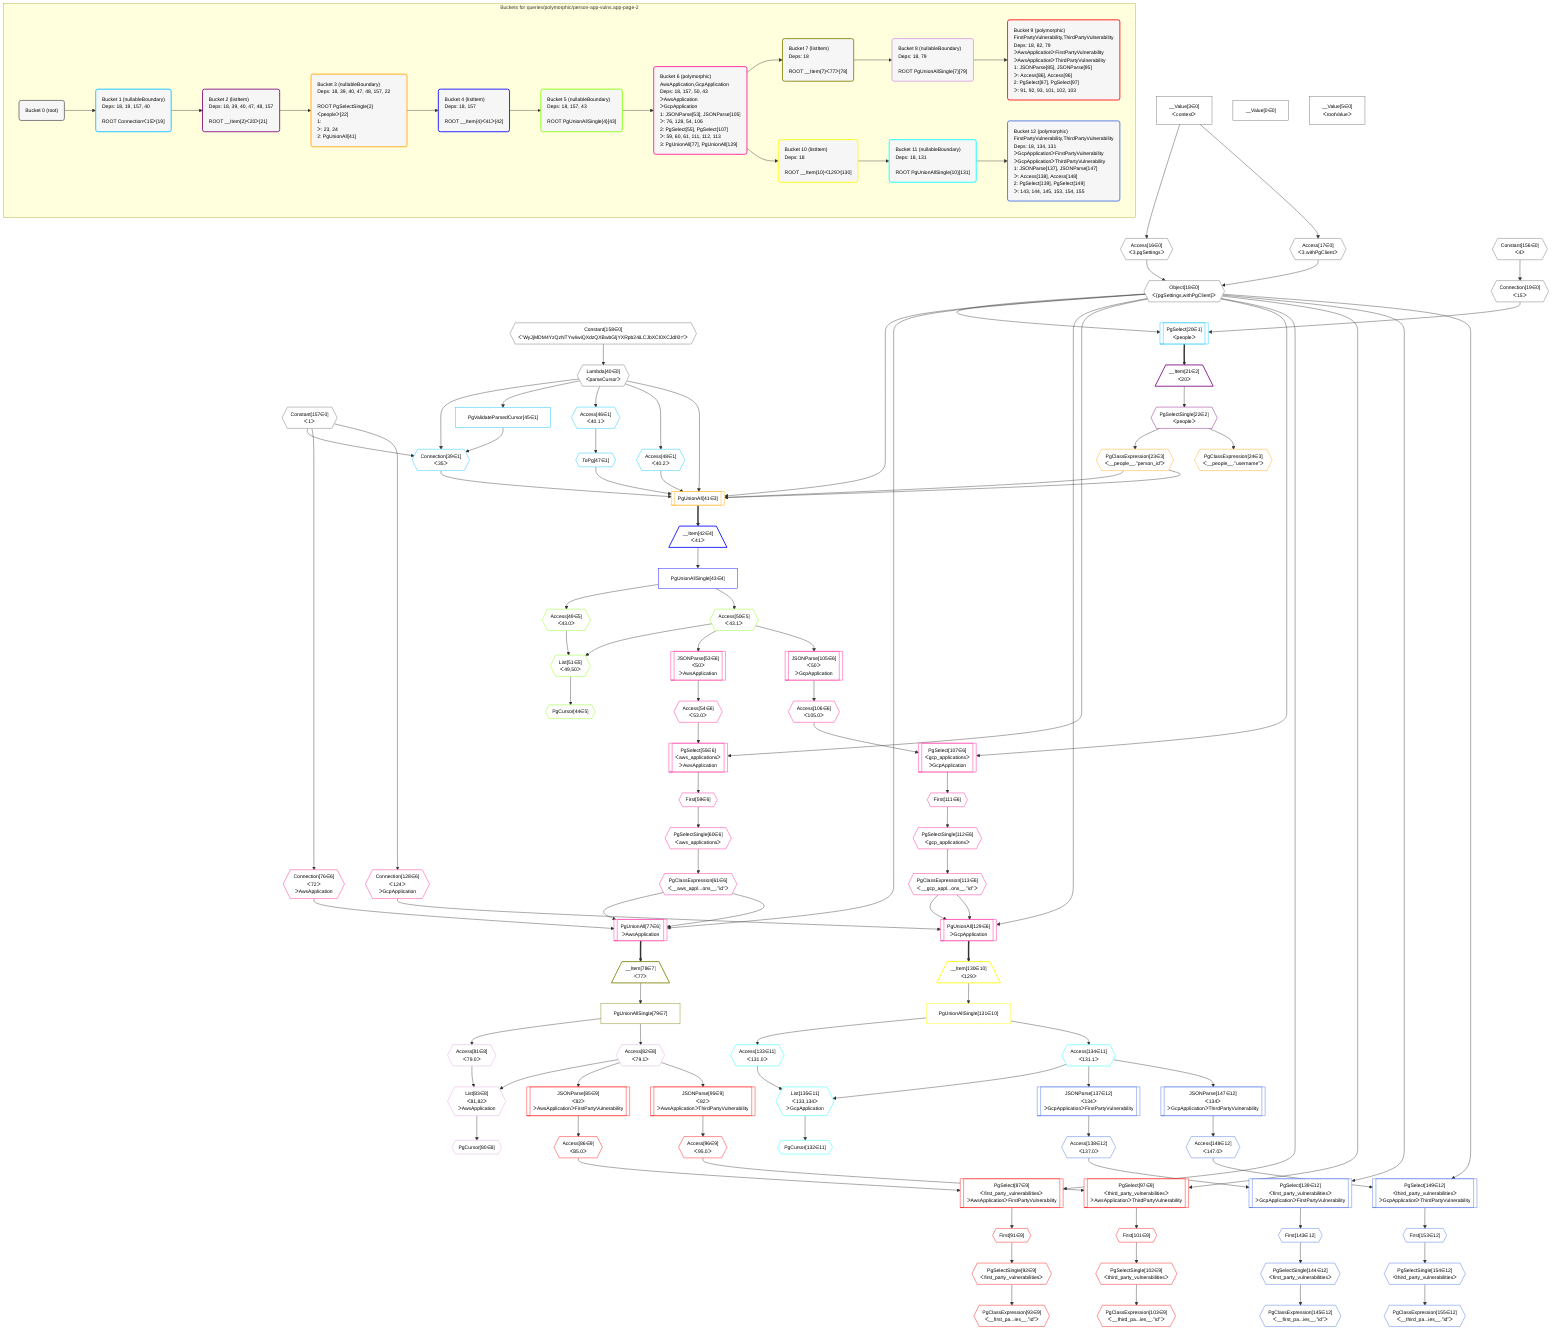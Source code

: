 %%{init: {'themeVariables': { 'fontSize': '12px'}}}%%
graph TD
    classDef path fill:#eee,stroke:#000,color:#000
    classDef plan fill:#fff,stroke-width:1px,color:#000
    classDef itemplan fill:#fff,stroke-width:2px,color:#000
    classDef unbatchedplan fill:#dff,stroke-width:1px,color:#000
    classDef sideeffectplan fill:#fcc,stroke-width:2px,color:#000
    classDef bucket fill:#f6f6f6,color:#000,stroke-width:2px,text-align:left


    %% plan dependencies
    Object18{{"Object[18∈0]<br />ᐸ{pgSettings,withPgClient}ᐳ"}}:::plan
    Access16{{"Access[16∈0]<br />ᐸ3.pgSettingsᐳ"}}:::plan
    Access17{{"Access[17∈0]<br />ᐸ3.withPgClientᐳ"}}:::plan
    Access16 & Access17 --> Object18
    __Value3["__Value[3∈0]<br />ᐸcontextᐳ"]:::plan
    __Value3 --> Access16
    __Value3 --> Access17
    Connection19{{"Connection[19∈0]<br />ᐸ15ᐳ"}}:::plan
    Constant156{{"Constant[156∈0]<br />ᐸ4ᐳ"}}:::plan
    Constant156 --> Connection19
    Lambda40{{"Lambda[40∈0]<br />ᐸparseCursorᐳ"}}:::plan
    Constant158{{"Constant[158∈0]<br />ᐸ'WyJjMDM4YzQzNTYwIiwiQXdzQXBwbGljYXRpb24iLCJbXCI0XCJdIl0='ᐳ"}}:::plan
    Constant158 --> Lambda40
    __Value0["__Value[0∈0]"]:::plan
    __Value5["__Value[5∈0]<br />ᐸrootValueᐳ"]:::plan
    Constant157{{"Constant[157∈0]<br />ᐸ1ᐳ"}}:::plan
    Connection39{{"Connection[39∈1]<br />ᐸ35ᐳ"}}:::plan
    PgValidateParsedCursor45["PgValidateParsedCursor[45∈1]"]:::plan
    Constant157 & Lambda40 & PgValidateParsedCursor45 --> Connection39
    PgSelect20[["PgSelect[20∈1]<br />ᐸpeopleᐳ"]]:::plan
    Object18 & Connection19 --> PgSelect20
    Lambda40 --> PgValidateParsedCursor45
    Access46{{"Access[46∈1]<br />ᐸ40.1ᐳ"}}:::plan
    Lambda40 --> Access46
    ToPg47{{"ToPg[47∈1]"}}:::plan
    Access46 --> ToPg47
    Access48{{"Access[48∈1]<br />ᐸ40.2ᐳ"}}:::plan
    Lambda40 --> Access48
    __Item21[/"__Item[21∈2]<br />ᐸ20ᐳ"\]:::itemplan
    PgSelect20 ==> __Item21
    PgSelectSingle22{{"PgSelectSingle[22∈2]<br />ᐸpeopleᐳ"}}:::plan
    __Item21 --> PgSelectSingle22
    PgUnionAll41[["PgUnionAll[41∈3]"]]:::plan
    PgClassExpression23{{"PgClassExpression[23∈3]<br />ᐸ__people__.”person_id”ᐳ"}}:::plan
    Object18 & PgClassExpression23 & PgClassExpression23 & Connection39 & Lambda40 & ToPg47 & Access48 --> PgUnionAll41
    PgSelectSingle22 --> PgClassExpression23
    PgClassExpression24{{"PgClassExpression[24∈3]<br />ᐸ__people__.”username”ᐳ"}}:::plan
    PgSelectSingle22 --> PgClassExpression24
    __Item42[/"__Item[42∈4]<br />ᐸ41ᐳ"\]:::itemplan
    PgUnionAll41 ==> __Item42
    PgUnionAllSingle43["PgUnionAllSingle[43∈4]"]:::plan
    __Item42 --> PgUnionAllSingle43
    List51{{"List[51∈5]<br />ᐸ49,50ᐳ"}}:::plan
    Access49{{"Access[49∈5]<br />ᐸ43.0ᐳ"}}:::plan
    Access50{{"Access[50∈5]<br />ᐸ43.1ᐳ"}}:::plan
    Access49 & Access50 --> List51
    PgCursor44{{"PgCursor[44∈5]"}}:::plan
    List51 --> PgCursor44
    PgUnionAllSingle43 --> Access49
    PgUnionAllSingle43 --> Access50
    PgUnionAll77[["PgUnionAll[77∈6]<br />ᐳAwsApplication"]]:::plan
    PgClassExpression61{{"PgClassExpression[61∈6]<br />ᐸ__aws_appl...ons__.”id”ᐳ"}}:::plan
    Connection76{{"Connection[76∈6]<br />ᐸ72ᐳ<br />ᐳAwsApplication"}}:::plan
    Object18 & PgClassExpression61 & PgClassExpression61 & Connection76 --> PgUnionAll77
    PgUnionAll129[["PgUnionAll[129∈6]<br />ᐳGcpApplication"]]:::plan
    PgClassExpression113{{"PgClassExpression[113∈6]<br />ᐸ__gcp_appl...ons__.”id”ᐳ"}}:::plan
    Connection128{{"Connection[128∈6]<br />ᐸ124ᐳ<br />ᐳGcpApplication"}}:::plan
    Object18 & PgClassExpression113 & PgClassExpression113 & Connection128 --> PgUnionAll129
    PgSelect55[["PgSelect[55∈6]<br />ᐸaws_applicationsᐳ<br />ᐳAwsApplication"]]:::plan
    Access54{{"Access[54∈6]<br />ᐸ53.0ᐳ"}}:::plan
    Object18 & Access54 --> PgSelect55
    PgSelect107[["PgSelect[107∈6]<br />ᐸgcp_applicationsᐳ<br />ᐳGcpApplication"]]:::plan
    Access106{{"Access[106∈6]<br />ᐸ105.0ᐳ"}}:::plan
    Object18 & Access106 --> PgSelect107
    JSONParse53[["JSONParse[53∈6]<br />ᐸ50ᐳ<br />ᐳAwsApplication"]]:::plan
    Access50 --> JSONParse53
    JSONParse53 --> Access54
    First59{{"First[59∈6]"}}:::plan
    PgSelect55 --> First59
    PgSelectSingle60{{"PgSelectSingle[60∈6]<br />ᐸaws_applicationsᐳ"}}:::plan
    First59 --> PgSelectSingle60
    PgSelectSingle60 --> PgClassExpression61
    Constant157 --> Connection76
    JSONParse105[["JSONParse[105∈6]<br />ᐸ50ᐳ<br />ᐳGcpApplication"]]:::plan
    Access50 --> JSONParse105
    JSONParse105 --> Access106
    First111{{"First[111∈6]"}}:::plan
    PgSelect107 --> First111
    PgSelectSingle112{{"PgSelectSingle[112∈6]<br />ᐸgcp_applicationsᐳ"}}:::plan
    First111 --> PgSelectSingle112
    PgSelectSingle112 --> PgClassExpression113
    Constant157 --> Connection128
    __Item78[/"__Item[78∈7]<br />ᐸ77ᐳ"\]:::itemplan
    PgUnionAll77 ==> __Item78
    PgUnionAllSingle79["PgUnionAllSingle[79∈7]"]:::plan
    __Item78 --> PgUnionAllSingle79
    List83{{"List[83∈8]<br />ᐸ81,82ᐳ<br />ᐳAwsApplication"}}:::plan
    Access81{{"Access[81∈8]<br />ᐸ79.0ᐳ"}}:::plan
    Access82{{"Access[82∈8]<br />ᐸ79.1ᐳ"}}:::plan
    Access81 & Access82 --> List83
    PgCursor80{{"PgCursor[80∈8]"}}:::plan
    List83 --> PgCursor80
    PgUnionAllSingle79 --> Access81
    PgUnionAllSingle79 --> Access82
    PgSelect87[["PgSelect[87∈9]<br />ᐸfirst_party_vulnerabilitiesᐳ<br />ᐳAwsApplicationᐳFirstPartyVulnerability"]]:::plan
    Access86{{"Access[86∈9]<br />ᐸ85.0ᐳ"}}:::plan
    Object18 & Access86 --> PgSelect87
    PgSelect97[["PgSelect[97∈9]<br />ᐸthird_party_vulnerabilitiesᐳ<br />ᐳAwsApplicationᐳThirdPartyVulnerability"]]:::plan
    Access96{{"Access[96∈9]<br />ᐸ95.0ᐳ"}}:::plan
    Object18 & Access96 --> PgSelect97
    JSONParse85[["JSONParse[85∈9]<br />ᐸ82ᐳ<br />ᐳAwsApplicationᐳFirstPartyVulnerability"]]:::plan
    Access82 --> JSONParse85
    JSONParse85 --> Access86
    First91{{"First[91∈9]"}}:::plan
    PgSelect87 --> First91
    PgSelectSingle92{{"PgSelectSingle[92∈9]<br />ᐸfirst_party_vulnerabilitiesᐳ"}}:::plan
    First91 --> PgSelectSingle92
    PgClassExpression93{{"PgClassExpression[93∈9]<br />ᐸ__first_pa...ies__.”id”ᐳ"}}:::plan
    PgSelectSingle92 --> PgClassExpression93
    JSONParse95[["JSONParse[95∈9]<br />ᐸ82ᐳ<br />ᐳAwsApplicationᐳThirdPartyVulnerability"]]:::plan
    Access82 --> JSONParse95
    JSONParse95 --> Access96
    First101{{"First[101∈9]"}}:::plan
    PgSelect97 --> First101
    PgSelectSingle102{{"PgSelectSingle[102∈9]<br />ᐸthird_party_vulnerabilitiesᐳ"}}:::plan
    First101 --> PgSelectSingle102
    PgClassExpression103{{"PgClassExpression[103∈9]<br />ᐸ__third_pa...ies__.”id”ᐳ"}}:::plan
    PgSelectSingle102 --> PgClassExpression103
    __Item130[/"__Item[130∈10]<br />ᐸ129ᐳ"\]:::itemplan
    PgUnionAll129 ==> __Item130
    PgUnionAllSingle131["PgUnionAllSingle[131∈10]"]:::plan
    __Item130 --> PgUnionAllSingle131
    List135{{"List[135∈11]<br />ᐸ133,134ᐳ<br />ᐳGcpApplication"}}:::plan
    Access133{{"Access[133∈11]<br />ᐸ131.0ᐳ"}}:::plan
    Access134{{"Access[134∈11]<br />ᐸ131.1ᐳ"}}:::plan
    Access133 & Access134 --> List135
    PgCursor132{{"PgCursor[132∈11]"}}:::plan
    List135 --> PgCursor132
    PgUnionAllSingle131 --> Access133
    PgUnionAllSingle131 --> Access134
    PgSelect139[["PgSelect[139∈12]<br />ᐸfirst_party_vulnerabilitiesᐳ<br />ᐳGcpApplicationᐳFirstPartyVulnerability"]]:::plan
    Access138{{"Access[138∈12]<br />ᐸ137.0ᐳ"}}:::plan
    Object18 & Access138 --> PgSelect139
    PgSelect149[["PgSelect[149∈12]<br />ᐸthird_party_vulnerabilitiesᐳ<br />ᐳGcpApplicationᐳThirdPartyVulnerability"]]:::plan
    Access148{{"Access[148∈12]<br />ᐸ147.0ᐳ"}}:::plan
    Object18 & Access148 --> PgSelect149
    JSONParse137[["JSONParse[137∈12]<br />ᐸ134ᐳ<br />ᐳGcpApplicationᐳFirstPartyVulnerability"]]:::plan
    Access134 --> JSONParse137
    JSONParse137 --> Access138
    First143{{"First[143∈12]"}}:::plan
    PgSelect139 --> First143
    PgSelectSingle144{{"PgSelectSingle[144∈12]<br />ᐸfirst_party_vulnerabilitiesᐳ"}}:::plan
    First143 --> PgSelectSingle144
    PgClassExpression145{{"PgClassExpression[145∈12]<br />ᐸ__first_pa...ies__.”id”ᐳ"}}:::plan
    PgSelectSingle144 --> PgClassExpression145
    JSONParse147[["JSONParse[147∈12]<br />ᐸ134ᐳ<br />ᐳGcpApplicationᐳThirdPartyVulnerability"]]:::plan
    Access134 --> JSONParse147
    JSONParse147 --> Access148
    First153{{"First[153∈12]"}}:::plan
    PgSelect149 --> First153
    PgSelectSingle154{{"PgSelectSingle[154∈12]<br />ᐸthird_party_vulnerabilitiesᐳ"}}:::plan
    First153 --> PgSelectSingle154
    PgClassExpression155{{"PgClassExpression[155∈12]<br />ᐸ__third_pa...ies__.”id”ᐳ"}}:::plan
    PgSelectSingle154 --> PgClassExpression155

    %% define steps

    subgraph "Buckets for queries/polymorphic/person-app-vulns.app-page-2"
    Bucket0("Bucket 0 (root)"):::bucket
    classDef bucket0 stroke:#696969
    class Bucket0,__Value0,__Value3,__Value5,Access16,Access17,Object18,Connection19,Lambda40,Constant156,Constant157,Constant158 bucket0
    Bucket1("Bucket 1 (nullableBoundary)<br />Deps: 18, 19, 157, 40<br /><br />ROOT Connectionᐸ15ᐳ[19]"):::bucket
    classDef bucket1 stroke:#00bfff
    class Bucket1,PgSelect20,Connection39,PgValidateParsedCursor45,Access46,ToPg47,Access48 bucket1
    Bucket2("Bucket 2 (listItem)<br />Deps: 18, 39, 40, 47, 48, 157<br /><br />ROOT __Item{2}ᐸ20ᐳ[21]"):::bucket
    classDef bucket2 stroke:#7f007f
    class Bucket2,__Item21,PgSelectSingle22 bucket2
    Bucket3("Bucket 3 (nullableBoundary)<br />Deps: 18, 39, 40, 47, 48, 157, 22<br /><br />ROOT PgSelectSingle{2}ᐸpeopleᐳ[22]<br />1: <br />ᐳ: 23, 24<br />2: PgUnionAll[41]"):::bucket
    classDef bucket3 stroke:#ffa500
    class Bucket3,PgClassExpression23,PgClassExpression24,PgUnionAll41 bucket3
    Bucket4("Bucket 4 (listItem)<br />Deps: 18, 157<br /><br />ROOT __Item{4}ᐸ41ᐳ[42]"):::bucket
    classDef bucket4 stroke:#0000ff
    class Bucket4,__Item42,PgUnionAllSingle43 bucket4
    Bucket5("Bucket 5 (nullableBoundary)<br />Deps: 18, 157, 43<br /><br />ROOT PgUnionAllSingle{4}[43]"):::bucket
    classDef bucket5 stroke:#7fff00
    class Bucket5,PgCursor44,Access49,Access50,List51 bucket5
    Bucket6("Bucket 6 (polymorphic)<br />AwsApplication,GcpApplication<br />Deps: 18, 157, 50, 43<br />ᐳAwsApplication<br />ᐳGcpApplication<br />1: JSONParse[53], JSONParse[105]<br />ᐳ: 76, 128, 54, 106<br />2: PgSelect[55], PgSelect[107]<br />ᐳ: 59, 60, 61, 111, 112, 113<br />3: PgUnionAll[77], PgUnionAll[129]"):::bucket
    classDef bucket6 stroke:#ff1493
    class Bucket6,JSONParse53,Access54,PgSelect55,First59,PgSelectSingle60,PgClassExpression61,Connection76,PgUnionAll77,JSONParse105,Access106,PgSelect107,First111,PgSelectSingle112,PgClassExpression113,Connection128,PgUnionAll129 bucket6
    Bucket7("Bucket 7 (listItem)<br />Deps: 18<br /><br />ROOT __Item{7}ᐸ77ᐳ[78]"):::bucket
    classDef bucket7 stroke:#808000
    class Bucket7,__Item78,PgUnionAllSingle79 bucket7
    Bucket8("Bucket 8 (nullableBoundary)<br />Deps: 18, 79<br /><br />ROOT PgUnionAllSingle{7}[79]"):::bucket
    classDef bucket8 stroke:#dda0dd
    class Bucket8,PgCursor80,Access81,Access82,List83 bucket8
    Bucket9("Bucket 9 (polymorphic)<br />FirstPartyVulnerability,ThirdPartyVulnerability<br />Deps: 18, 82, 79<br />ᐳAwsApplicationᐳFirstPartyVulnerability<br />ᐳAwsApplicationᐳThirdPartyVulnerability<br />1: JSONParse[85], JSONParse[95]<br />ᐳ: Access[86], Access[96]<br />2: PgSelect[87], PgSelect[97]<br />ᐳ: 91, 92, 93, 101, 102, 103"):::bucket
    classDef bucket9 stroke:#ff0000
    class Bucket9,JSONParse85,Access86,PgSelect87,First91,PgSelectSingle92,PgClassExpression93,JSONParse95,Access96,PgSelect97,First101,PgSelectSingle102,PgClassExpression103 bucket9
    Bucket10("Bucket 10 (listItem)<br />Deps: 18<br /><br />ROOT __Item{10}ᐸ129ᐳ[130]"):::bucket
    classDef bucket10 stroke:#ffff00
    class Bucket10,__Item130,PgUnionAllSingle131 bucket10
    Bucket11("Bucket 11 (nullableBoundary)<br />Deps: 18, 131<br /><br />ROOT PgUnionAllSingle{10}[131]"):::bucket
    classDef bucket11 stroke:#00ffff
    class Bucket11,PgCursor132,Access133,Access134,List135 bucket11
    Bucket12("Bucket 12 (polymorphic)<br />FirstPartyVulnerability,ThirdPartyVulnerability<br />Deps: 18, 134, 131<br />ᐳGcpApplicationᐳFirstPartyVulnerability<br />ᐳGcpApplicationᐳThirdPartyVulnerability<br />1: JSONParse[137], JSONParse[147]<br />ᐳ: Access[138], Access[148]<br />2: PgSelect[139], PgSelect[149]<br />ᐳ: 143, 144, 145, 153, 154, 155"):::bucket
    classDef bucket12 stroke:#4169e1
    class Bucket12,JSONParse137,Access138,PgSelect139,First143,PgSelectSingle144,PgClassExpression145,JSONParse147,Access148,PgSelect149,First153,PgSelectSingle154,PgClassExpression155 bucket12
    Bucket0 --> Bucket1
    Bucket1 --> Bucket2
    Bucket2 --> Bucket3
    Bucket3 --> Bucket4
    Bucket4 --> Bucket5
    Bucket5 --> Bucket6
    Bucket6 --> Bucket7 & Bucket10
    Bucket7 --> Bucket8
    Bucket8 --> Bucket9
    Bucket10 --> Bucket11
    Bucket11 --> Bucket12
    end
